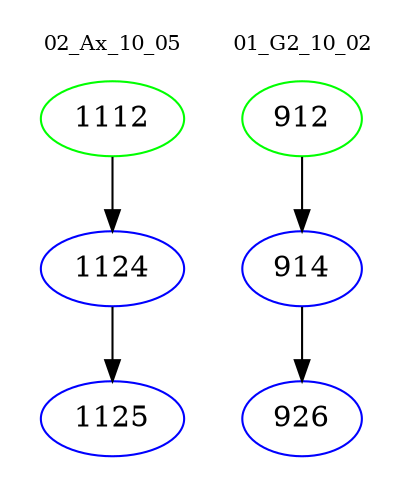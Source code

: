 digraph{
subgraph cluster_0 {
color = white
label = "02_Ax_10_05";
fontsize=10;
T0_1112 [label="1112", color="green"]
T0_1112 -> T0_1124 [color="black"]
T0_1124 [label="1124", color="blue"]
T0_1124 -> T0_1125 [color="black"]
T0_1125 [label="1125", color="blue"]
}
subgraph cluster_1 {
color = white
label = "01_G2_10_02";
fontsize=10;
T1_912 [label="912", color="green"]
T1_912 -> T1_914 [color="black"]
T1_914 [label="914", color="blue"]
T1_914 -> T1_926 [color="black"]
T1_926 [label="926", color="blue"]
}
}
